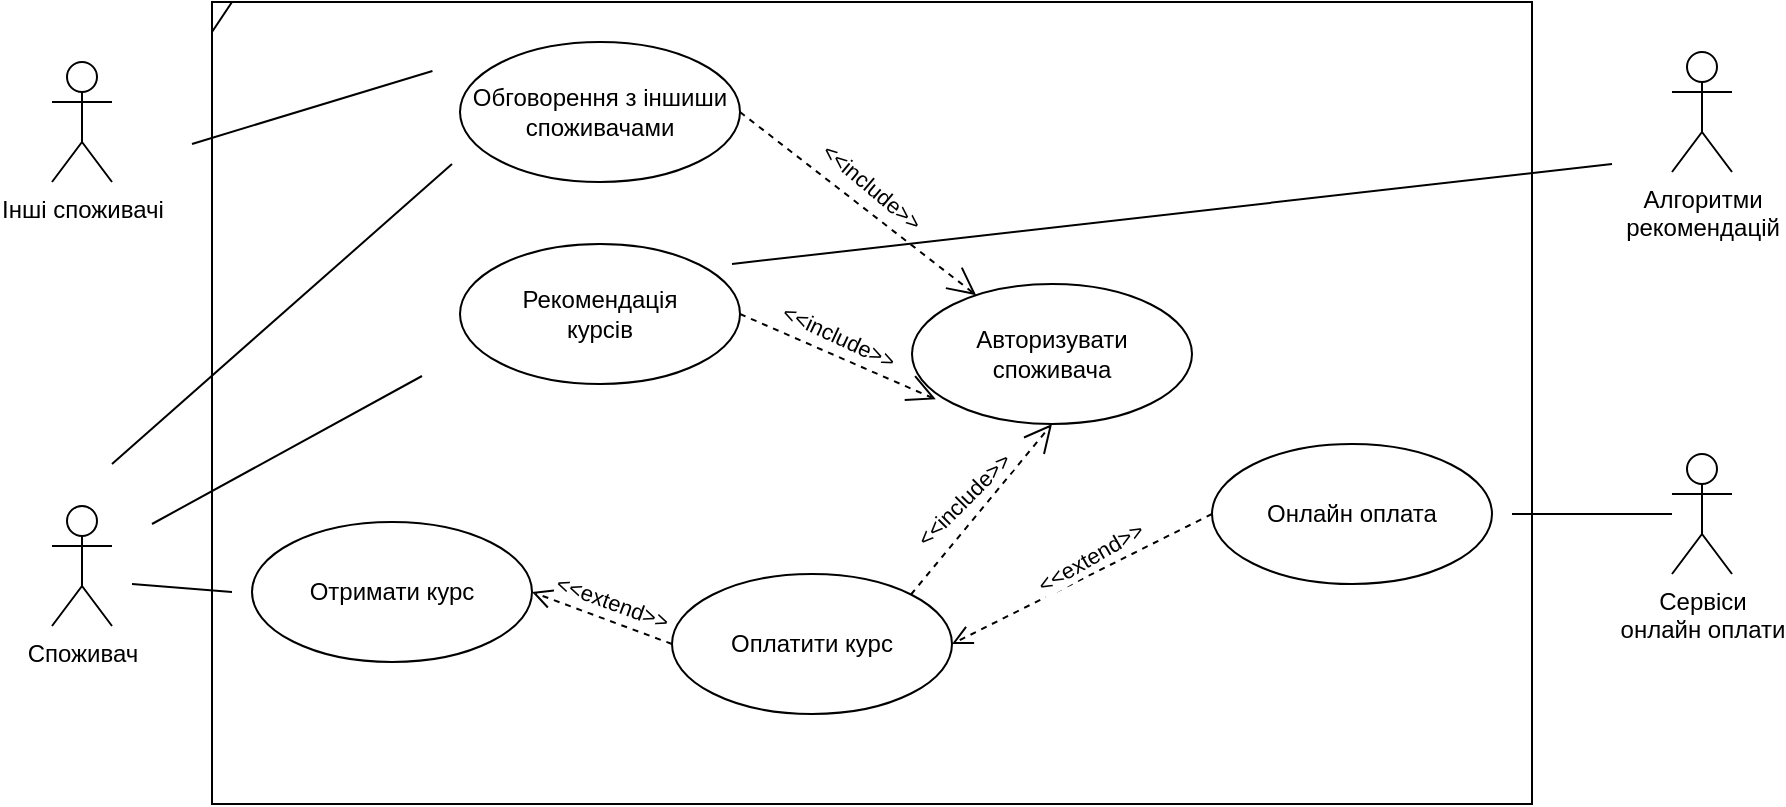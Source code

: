 <mxfile version="20.3.0" type="google"><diagram id="C5RBs43oDa-KdzZeNtuy" name="Page-1"><mxGraphModel grid="1" page="1" gridSize="10" guides="1" tooltips="1" connect="1" arrows="1" fold="1" pageScale="1" pageWidth="827" pageHeight="1169" math="0" shadow="0"><root><mxCell id="WIyWlLk6GJQsqaUBKTNV-0"/><mxCell id="WIyWlLk6GJQsqaUBKTNV-1" parent="WIyWlLk6GJQsqaUBKTNV-0"/><mxCell id="HAlKXmDzrB93N0-EfDcC-2" value="" style="shape=umlFrame;whiteSpace=wrap;html=1;width=10;height=15;" vertex="1" parent="WIyWlLk6GJQsqaUBKTNV-1"><mxGeometry x="150" y="159" width="660" height="401" as="geometry"/></mxCell><mxCell id="HAlKXmDzrB93N0-EfDcC-0" value="Алгоритми&lt;br&gt;рекомендацій" style="shape=umlActor;verticalLabelPosition=bottom;verticalAlign=top;html=1;" vertex="1" parent="WIyWlLk6GJQsqaUBKTNV-1"><mxGeometry x="880" y="184" width="30" height="60" as="geometry"/></mxCell><mxCell id="HAlKXmDzrB93N0-EfDcC-1" value="Рекомендація&lt;br&gt;курсів" style="ellipse;whiteSpace=wrap;html=1;" vertex="1" parent="WIyWlLk6GJQsqaUBKTNV-1"><mxGeometry x="274" y="280" width="140" height="70" as="geometry"/></mxCell><mxCell id="HAlKXmDzrB93N0-EfDcC-3" value="Авторизувати&lt;br&gt;споживача" style="ellipse;whiteSpace=wrap;html=1;" vertex="1" parent="WIyWlLk6GJQsqaUBKTNV-1"><mxGeometry x="500" y="300" width="140" height="70" as="geometry"/></mxCell><mxCell id="HAlKXmDzrB93N0-EfDcC-4" value="Інші споживачі" style="shape=umlActor;verticalLabelPosition=bottom;verticalAlign=top;html=1;" vertex="1" parent="WIyWlLk6GJQsqaUBKTNV-1"><mxGeometry x="70" y="189" width="30" height="60" as="geometry"/></mxCell><mxCell id="HAlKXmDzrB93N0-EfDcC-6" value="Споживач" style="shape=umlActor;verticalLabelPosition=bottom;verticalAlign=top;html=1;" vertex="1" parent="WIyWlLk6GJQsqaUBKTNV-1"><mxGeometry x="70" y="411" width="30" height="60" as="geometry"/></mxCell><mxCell id="HAlKXmDzrB93N0-EfDcC-8" value="Оплатити курс" style="ellipse;whiteSpace=wrap;html=1;" vertex="1" parent="WIyWlLk6GJQsqaUBKTNV-1"><mxGeometry x="380" y="445" width="140" height="70" as="geometry"/></mxCell><mxCell id="pnh6g1YuZI-RayNyqEbo-0" value="Обговорення з іншиши споживачами" style="ellipse;whiteSpace=wrap;html=1;" vertex="1" parent="WIyWlLk6GJQsqaUBKTNV-1"><mxGeometry x="274" y="179" width="140" height="70" as="geometry"/></mxCell><mxCell id="pnh6g1YuZI-RayNyqEbo-1" value="" style="endArrow=open;endSize=12;dashed=1;html=1;rounded=0;entryX=0.085;entryY=0.824;entryDx=0;entryDy=0;exitX=1;exitY=0.5;exitDx=0;exitDy=0;entryPerimeter=0;" edge="1" parent="WIyWlLk6GJQsqaUBKTNV-1" source="HAlKXmDzrB93N0-EfDcC-1" target="HAlKXmDzrB93N0-EfDcC-3"><mxGeometry x="0.276" y="19" width="160" relative="1" as="geometry"><mxPoint x="290" y="230" as="sourcePoint"/><mxPoint x="450" y="230" as="targetPoint"/><mxPoint as="offset"/></mxGeometry></mxCell><mxCell id="pnh6g1YuZI-RayNyqEbo-2" value="&amp;lt;&amp;lt;include&amp;gt;&amp;gt;" style="edgeLabel;html=1;align=center;verticalAlign=middle;resizable=0;points=[];rotation=25;" connectable="0" vertex="1" parent="pnh6g1YuZI-RayNyqEbo-1"><mxGeometry x="0.077" relative="1" as="geometry"><mxPoint x="-4" y="-12" as="offset"/></mxGeometry></mxCell><mxCell id="pnh6g1YuZI-RayNyqEbo-3" value="" style="endArrow=open;endSize=12;dashed=1;html=1;rounded=0;exitX=1;exitY=0.5;exitDx=0;exitDy=0;" edge="1" parent="WIyWlLk6GJQsqaUBKTNV-1" source="pnh6g1YuZI-RayNyqEbo-0" target="HAlKXmDzrB93N0-EfDcC-3"><mxGeometry x="0.276" y="19" width="160" relative="1" as="geometry"><mxPoint x="410.0" y="310" as="sourcePoint"/><mxPoint x="490" y="360" as="targetPoint"/><mxPoint as="offset"/></mxGeometry></mxCell><mxCell id="pnh6g1YuZI-RayNyqEbo-4" value="&amp;lt;&amp;lt;include&amp;gt;&amp;gt;" style="edgeLabel;html=1;align=center;verticalAlign=middle;resizable=0;points=[];rotation=40;" connectable="0" vertex="1" parent="pnh6g1YuZI-RayNyqEbo-3"><mxGeometry x="0.077" relative="1" as="geometry"><mxPoint x="2" y="-13" as="offset"/></mxGeometry></mxCell><mxCell id="pnh6g1YuZI-RayNyqEbo-5" value="" style="endArrow=open;endSize=12;dashed=1;html=1;rounded=0;entryX=0.5;entryY=1;entryDx=0;entryDy=0;exitX=1;exitY=0;exitDx=0;exitDy=0;" edge="1" parent="WIyWlLk6GJQsqaUBKTNV-1" source="HAlKXmDzrB93N0-EfDcC-8" target="HAlKXmDzrB93N0-EfDcC-3"><mxGeometry x="0.276" y="19" width="160" relative="1" as="geometry"><mxPoint x="510.0" y="395" as="sourcePoint"/><mxPoint x="590" y="445" as="targetPoint"/><mxPoint as="offset"/></mxGeometry></mxCell><mxCell id="pnh6g1YuZI-RayNyqEbo-6" value="&amp;lt;&amp;lt;include&amp;gt;&amp;gt;" style="edgeLabel;html=1;align=center;verticalAlign=middle;resizable=0;points=[];rotation=-45;" connectable="0" vertex="1" parent="pnh6g1YuZI-RayNyqEbo-5"><mxGeometry x="0.077" relative="1" as="geometry"><mxPoint x="-12" y="-1" as="offset"/></mxGeometry></mxCell><mxCell id="pnh6g1YuZI-RayNyqEbo-7" value="Отримати курс" style="ellipse;whiteSpace=wrap;html=1;" vertex="1" parent="WIyWlLk6GJQsqaUBKTNV-1"><mxGeometry x="170" y="419" width="140" height="70" as="geometry"/></mxCell><mxCell id="pnh6g1YuZI-RayNyqEbo-19" value="Сервіси&lt;br&gt;онлайн оплати" style="shape=umlActor;verticalLabelPosition=bottom;verticalAlign=top;html=1;" vertex="1" parent="WIyWlLk6GJQsqaUBKTNV-1"><mxGeometry x="880" y="385" width="30" height="60" as="geometry"/></mxCell><mxCell id="pnh6g1YuZI-RayNyqEbo-20" value="Онлайн оплата" style="ellipse;whiteSpace=wrap;html=1;" vertex="1" parent="WIyWlLk6GJQsqaUBKTNV-1"><mxGeometry x="650" y="380" width="140" height="70" as="geometry"/></mxCell><mxCell id="pnh6g1YuZI-RayNyqEbo-21" value="" style="html=1;verticalAlign=bottom;endArrow=open;dashed=1;endSize=8;rounded=0;entryX=1;entryY=0.5;entryDx=0;entryDy=0;exitX=0;exitY=0.5;exitDx=0;exitDy=0;" edge="1" parent="WIyWlLk6GJQsqaUBKTNV-1" source="pnh6g1YuZI-RayNyqEbo-20" target="HAlKXmDzrB93N0-EfDcC-8"><mxGeometry relative="1" as="geometry"><mxPoint x="650" y="390" as="sourcePoint"/><mxPoint x="570" y="390" as="targetPoint"/></mxGeometry></mxCell><mxCell id="pnh6g1YuZI-RayNyqEbo-25" value="&amp;lt;&amp;lt;extend&amp;gt;&amp;gt;" style="edgeLabel;html=1;align=center;verticalAlign=middle;resizable=0;points=[];rotation=-30;" connectable="0" vertex="1" parent="pnh6g1YuZI-RayNyqEbo-21"><mxGeometry x="-0.041" y="1" relative="1" as="geometry"><mxPoint y="-10" as="offset"/></mxGeometry></mxCell><mxCell id="pnh6g1YuZI-RayNyqEbo-23" value="" style="line;strokeWidth=1;fillColor=none;align=left;verticalAlign=middle;spacingTop=-1;spacingLeft=3;spacingRight=3;rotatable=0;labelPosition=right;points=[];portConstraint=eastwest;strokeColor=inherit;" vertex="1" parent="WIyWlLk6GJQsqaUBKTNV-1"><mxGeometry x="800" y="411" width="80" height="8" as="geometry"/></mxCell><mxCell id="pnh6g1YuZI-RayNyqEbo-32" value="" style="endArrow=none;html=1;rounded=0;strokeColor=default;entryX=0.167;entryY=0.086;entryDx=0;entryDy=0;entryPerimeter=0;" edge="1" parent="WIyWlLk6GJQsqaUBKTNV-1" target="HAlKXmDzrB93N0-EfDcC-2"><mxGeometry width="50" height="50" relative="1" as="geometry"><mxPoint x="140" y="230" as="sourcePoint"/><mxPoint x="240" y="320" as="targetPoint"/></mxGeometry></mxCell><mxCell id="pnh6g1YuZI-RayNyqEbo-33" value="" style="endArrow=none;html=1;rounded=0;strokeColor=default;" edge="1" parent="WIyWlLk6GJQsqaUBKTNV-1"><mxGeometry width="50" height="50" relative="1" as="geometry"><mxPoint x="120" y="420" as="sourcePoint"/><mxPoint x="255" y="346" as="targetPoint"/></mxGeometry></mxCell><mxCell id="pnh6g1YuZI-RayNyqEbo-35" value="" style="html=1;verticalAlign=bottom;endArrow=open;dashed=1;endSize=8;rounded=0;entryX=1;entryY=0.5;entryDx=0;entryDy=0;exitX=0;exitY=0.5;exitDx=0;exitDy=0;" edge="1" parent="WIyWlLk6GJQsqaUBKTNV-1" source="HAlKXmDzrB93N0-EfDcC-8" target="pnh6g1YuZI-RayNyqEbo-7"><mxGeometry relative="1" as="geometry"><mxPoint x="470.0" y="400" as="sourcePoint"/><mxPoint x="320.0" y="450" as="targetPoint"/></mxGeometry></mxCell><mxCell id="pnh6g1YuZI-RayNyqEbo-36" value="&amp;lt;&amp;lt;extend&amp;gt;&amp;gt;" style="edgeLabel;html=1;align=center;verticalAlign=middle;resizable=0;points=[];rotation=20;" connectable="0" vertex="1" parent="pnh6g1YuZI-RayNyqEbo-35"><mxGeometry x="-0.041" y="1" relative="1" as="geometry"><mxPoint x="4" y="-10" as="offset"/></mxGeometry></mxCell><mxCell id="pnh6g1YuZI-RayNyqEbo-37" value="" style="endArrow=none;html=1;rounded=0;strokeColor=default;" edge="1" parent="WIyWlLk6GJQsqaUBKTNV-1"><mxGeometry width="50" height="50" relative="1" as="geometry"><mxPoint x="410" y="290" as="sourcePoint"/><mxPoint x="850" y="240" as="targetPoint"/></mxGeometry></mxCell><mxCell id="pnh6g1YuZI-RayNyqEbo-38" value="" style="endArrow=none;html=1;rounded=0;strokeColor=default;" edge="1" parent="WIyWlLk6GJQsqaUBKTNV-1"><mxGeometry width="50" height="50" relative="1" as="geometry"><mxPoint x="110" y="450" as="sourcePoint"/><mxPoint x="160" y="454" as="targetPoint"/></mxGeometry></mxCell><mxCell id="pnh6g1YuZI-RayNyqEbo-39" value="" style="endArrow=none;html=1;rounded=0;strokeColor=default;" edge="1" parent="WIyWlLk6GJQsqaUBKTNV-1"><mxGeometry width="50" height="50" relative="1" as="geometry"><mxPoint x="270" y="240" as="sourcePoint"/><mxPoint x="100" y="390" as="targetPoint"/></mxGeometry></mxCell></root></mxGraphModel></diagram></mxfile>